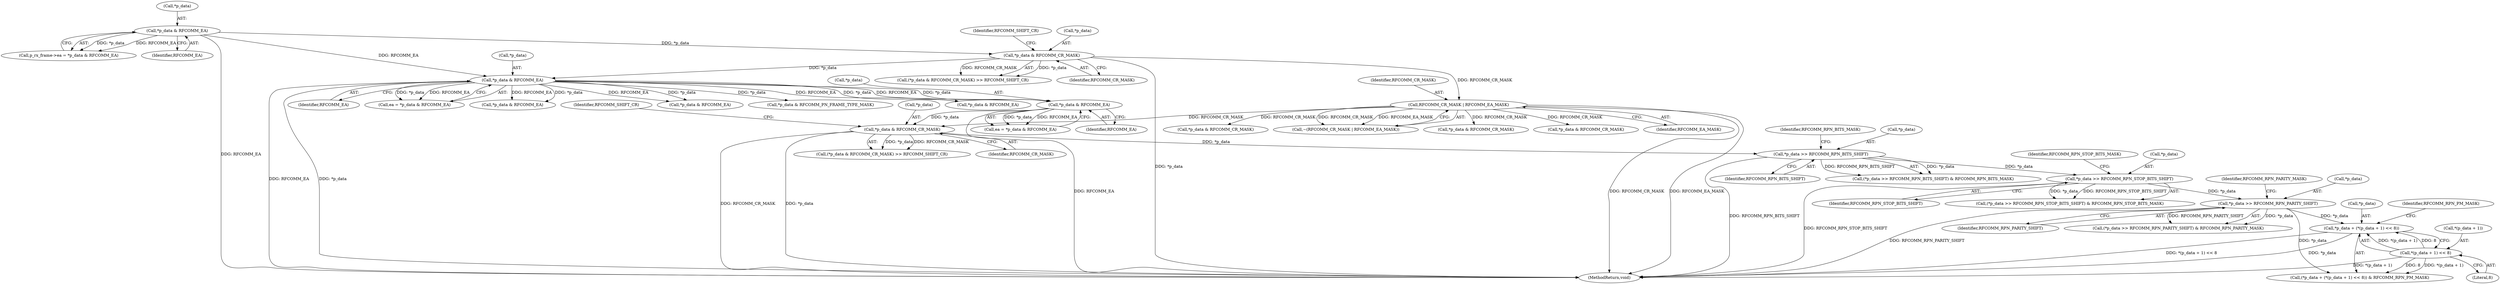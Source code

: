 digraph "0_Android_92a7bf8c44a236607c146240f3c0adc1ae01fedf@pointer" {
"1000916" [label="(Call,*p_data + (*(p_data + 1) << 8))"];
"1000852" [label="(Call,*p_data >> RFCOMM_RPN_PARITY_SHIFT)"];
"1000838" [label="(Call,*p_data >> RFCOMM_RPN_STOP_BITS_SHIFT)"];
"1000824" [label="(Call,*p_data >> RFCOMM_RPN_BITS_SHIFT)"];
"1000748" [label="(Call,*p_data & RFCOMM_CR_MASK)"];
"1000741" [label="(Call,*p_data & RFCOMM_EA)"];
"1000222" [label="(Call,*p_data & RFCOMM_EA)"];
"1000163" [label="(Call,*p_data & RFCOMM_CR_MASK)"];
"1000154" [label="(Call,*p_data & RFCOMM_EA)"];
"1000177" [label="(Call,RFCOMM_CR_MASK | RFCOMM_EA_MASK)"];
"1000919" [label="(Call,*(p_data + 1) << 8)"];
"1000920" [label="(Call,*(p_data + 1))"];
"1000179" [label="(Identifier,RFCOMM_EA_MASK)"];
"1000852" [label="(Call,*p_data >> RFCOMM_RPN_PARITY_SHIFT)"];
"1000838" [label="(Call,*p_data >> RFCOMM_RPN_STOP_BITS_SHIFT)"];
"1000827" [label="(Identifier,RFCOMM_RPN_BITS_SHIFT)"];
"1000163" [label="(Call,*p_data & RFCOMM_CR_MASK)"];
"1000571" [label="(Call,*p_data & RFCOMM_CR_MASK)"];
"1000851" [label="(Call,(*p_data >> RFCOMM_RPN_PARITY_SHIFT) & RFCOMM_RPN_PARITY_MASK)"];
"1000841" [label="(Identifier,RFCOMM_RPN_STOP_BITS_SHIFT)"];
"1000744" [label="(Identifier,RFCOMM_EA)"];
"1000335" [label="(Call,*p_data & RFCOMM_PN_FRAME_TYPE_MASK)"];
"1000177" [label="(Call,RFCOMM_CR_MASK | RFCOMM_EA_MASK)"];
"1000842" [label="(Identifier,RFCOMM_RPN_STOP_BITS_MASK)"];
"1000748" [label="(Call,*p_data & RFCOMM_CR_MASK)"];
"1000222" [label="(Call,*p_data & RFCOMM_EA)"];
"1000564" [label="(Call,*p_data & RFCOMM_EA)"];
"1000856" [label="(Identifier,RFCOMM_RPN_PARITY_MASK)"];
"1000739" [label="(Call,ea = *p_data & RFCOMM_EA)"];
"1000157" [label="(Identifier,RFCOMM_EA)"];
"1000154" [label="(Call,*p_data & RFCOMM_EA)"];
"1000751" [label="(Identifier,RFCOMM_CR_MASK)"];
"1000162" [label="(Call,(*p_data & RFCOMM_CR_MASK) >> RFCOMM_SHIFT_CR)"];
"1000837" [label="(Call,(*p_data >> RFCOMM_RPN_STOP_BITS_SHIFT) & RFCOMM_RPN_STOP_BITS_MASK)"];
"1000747" [label="(Call,(*p_data & RFCOMM_CR_MASK) >> RFCOMM_SHIFT_CR)"];
"1000741" [label="(Call,*p_data & RFCOMM_EA)"];
"1000176" [label="(Call,~(RFCOMM_CR_MASK | RFCOMM_EA_MASK))"];
"1000919" [label="(Call,*(p_data + 1) << 8)"];
"1000823" [label="(Call,(*p_data >> RFCOMM_RPN_BITS_SHIFT) & RFCOMM_RPN_BITS_MASK)"];
"1000825" [label="(Call,*p_data)"];
"1000828" [label="(Identifier,RFCOMM_RPN_BITS_MASK)"];
"1000924" [label="(Literal,8)"];
"1000853" [label="(Call,*p_data)"];
"1000917" [label="(Call,*p_data)"];
"1000824" [label="(Call,*p_data >> RFCOMM_RPN_BITS_SHIFT)"];
"1000150" [label="(Call,p_rx_frame->ea = *p_data & RFCOMM_EA)"];
"1000916" [label="(Call,*p_data + (*(p_data + 1) << 8))"];
"1001015" [label="(MethodReturn,void)"];
"1000225" [label="(Identifier,RFCOMM_EA)"];
"1000220" [label="(Call,ea = *p_data & RFCOMM_EA)"];
"1000705" [label="(Call,*p_data & RFCOMM_CR_MASK)"];
"1000223" [label="(Call,*p_data)"];
"1000839" [label="(Call,*p_data)"];
"1000855" [label="(Identifier,RFCOMM_RPN_PARITY_SHIFT)"];
"1000925" [label="(Identifier,RFCOMM_RPN_PM_MASK)"];
"1000752" [label="(Identifier,RFCOMM_SHIFT_CR)"];
"1000155" [label="(Call,*p_data)"];
"1000955" [label="(Call,*p_data & RFCOMM_CR_MASK)"];
"1000166" [label="(Identifier,RFCOMM_CR_MASK)"];
"1000692" [label="(Call,*p_data & RFCOMM_EA)"];
"1000749" [label="(Call,*p_data)"];
"1000948" [label="(Call,*p_data & RFCOMM_EA)"];
"1000167" [label="(Identifier,RFCOMM_SHIFT_CR)"];
"1000164" [label="(Call,*p_data)"];
"1000178" [label="(Identifier,RFCOMM_CR_MASK)"];
"1000742" [label="(Call,*p_data)"];
"1000915" [label="(Call,(*p_data + (*(p_data + 1) << 8)) & RFCOMM_RPN_PM_MASK)"];
"1000916" -> "1000915"  [label="AST: "];
"1000916" -> "1000919"  [label="CFG: "];
"1000917" -> "1000916"  [label="AST: "];
"1000919" -> "1000916"  [label="AST: "];
"1000925" -> "1000916"  [label="CFG: "];
"1000916" -> "1001015"  [label="DDG: *(p_data + 1) << 8"];
"1000916" -> "1001015"  [label="DDG: *p_data"];
"1000852" -> "1000916"  [label="DDG: *p_data"];
"1000919" -> "1000916"  [label="DDG: *(p_data + 1)"];
"1000919" -> "1000916"  [label="DDG: 8"];
"1000852" -> "1000851"  [label="AST: "];
"1000852" -> "1000855"  [label="CFG: "];
"1000853" -> "1000852"  [label="AST: "];
"1000855" -> "1000852"  [label="AST: "];
"1000856" -> "1000852"  [label="CFG: "];
"1000852" -> "1001015"  [label="DDG: RFCOMM_RPN_PARITY_SHIFT"];
"1000852" -> "1000851"  [label="DDG: *p_data"];
"1000852" -> "1000851"  [label="DDG: RFCOMM_RPN_PARITY_SHIFT"];
"1000838" -> "1000852"  [label="DDG: *p_data"];
"1000852" -> "1000915"  [label="DDG: *p_data"];
"1000838" -> "1000837"  [label="AST: "];
"1000838" -> "1000841"  [label="CFG: "];
"1000839" -> "1000838"  [label="AST: "];
"1000841" -> "1000838"  [label="AST: "];
"1000842" -> "1000838"  [label="CFG: "];
"1000838" -> "1001015"  [label="DDG: RFCOMM_RPN_STOP_BITS_SHIFT"];
"1000838" -> "1000837"  [label="DDG: *p_data"];
"1000838" -> "1000837"  [label="DDG: RFCOMM_RPN_STOP_BITS_SHIFT"];
"1000824" -> "1000838"  [label="DDG: *p_data"];
"1000824" -> "1000823"  [label="AST: "];
"1000824" -> "1000827"  [label="CFG: "];
"1000825" -> "1000824"  [label="AST: "];
"1000827" -> "1000824"  [label="AST: "];
"1000828" -> "1000824"  [label="CFG: "];
"1000824" -> "1001015"  [label="DDG: RFCOMM_RPN_BITS_SHIFT"];
"1000824" -> "1000823"  [label="DDG: *p_data"];
"1000824" -> "1000823"  [label="DDG: RFCOMM_RPN_BITS_SHIFT"];
"1000748" -> "1000824"  [label="DDG: *p_data"];
"1000748" -> "1000747"  [label="AST: "];
"1000748" -> "1000751"  [label="CFG: "];
"1000749" -> "1000748"  [label="AST: "];
"1000751" -> "1000748"  [label="AST: "];
"1000752" -> "1000748"  [label="CFG: "];
"1000748" -> "1001015"  [label="DDG: RFCOMM_CR_MASK"];
"1000748" -> "1001015"  [label="DDG: *p_data"];
"1000748" -> "1000747"  [label="DDG: *p_data"];
"1000748" -> "1000747"  [label="DDG: RFCOMM_CR_MASK"];
"1000741" -> "1000748"  [label="DDG: *p_data"];
"1000177" -> "1000748"  [label="DDG: RFCOMM_CR_MASK"];
"1000741" -> "1000739"  [label="AST: "];
"1000741" -> "1000744"  [label="CFG: "];
"1000742" -> "1000741"  [label="AST: "];
"1000744" -> "1000741"  [label="AST: "];
"1000739" -> "1000741"  [label="CFG: "];
"1000741" -> "1001015"  [label="DDG: RFCOMM_EA"];
"1000741" -> "1000739"  [label="DDG: *p_data"];
"1000741" -> "1000739"  [label="DDG: RFCOMM_EA"];
"1000222" -> "1000741"  [label="DDG: *p_data"];
"1000222" -> "1000741"  [label="DDG: RFCOMM_EA"];
"1000222" -> "1000220"  [label="AST: "];
"1000222" -> "1000225"  [label="CFG: "];
"1000223" -> "1000222"  [label="AST: "];
"1000225" -> "1000222"  [label="AST: "];
"1000220" -> "1000222"  [label="CFG: "];
"1000222" -> "1001015"  [label="DDG: RFCOMM_EA"];
"1000222" -> "1001015"  [label="DDG: *p_data"];
"1000222" -> "1000220"  [label="DDG: *p_data"];
"1000222" -> "1000220"  [label="DDG: RFCOMM_EA"];
"1000163" -> "1000222"  [label="DDG: *p_data"];
"1000154" -> "1000222"  [label="DDG: RFCOMM_EA"];
"1000222" -> "1000335"  [label="DDG: *p_data"];
"1000222" -> "1000564"  [label="DDG: *p_data"];
"1000222" -> "1000564"  [label="DDG: RFCOMM_EA"];
"1000222" -> "1000692"  [label="DDG: *p_data"];
"1000222" -> "1000692"  [label="DDG: RFCOMM_EA"];
"1000222" -> "1000948"  [label="DDG: *p_data"];
"1000222" -> "1000948"  [label="DDG: RFCOMM_EA"];
"1000163" -> "1000162"  [label="AST: "];
"1000163" -> "1000166"  [label="CFG: "];
"1000164" -> "1000163"  [label="AST: "];
"1000166" -> "1000163"  [label="AST: "];
"1000167" -> "1000163"  [label="CFG: "];
"1000163" -> "1001015"  [label="DDG: *p_data"];
"1000163" -> "1000162"  [label="DDG: *p_data"];
"1000163" -> "1000162"  [label="DDG: RFCOMM_CR_MASK"];
"1000154" -> "1000163"  [label="DDG: *p_data"];
"1000163" -> "1000177"  [label="DDG: RFCOMM_CR_MASK"];
"1000154" -> "1000150"  [label="AST: "];
"1000154" -> "1000157"  [label="CFG: "];
"1000155" -> "1000154"  [label="AST: "];
"1000157" -> "1000154"  [label="AST: "];
"1000150" -> "1000154"  [label="CFG: "];
"1000154" -> "1001015"  [label="DDG: RFCOMM_EA"];
"1000154" -> "1000150"  [label="DDG: *p_data"];
"1000154" -> "1000150"  [label="DDG: RFCOMM_EA"];
"1000177" -> "1000176"  [label="AST: "];
"1000177" -> "1000179"  [label="CFG: "];
"1000178" -> "1000177"  [label="AST: "];
"1000179" -> "1000177"  [label="AST: "];
"1000176" -> "1000177"  [label="CFG: "];
"1000177" -> "1001015"  [label="DDG: RFCOMM_CR_MASK"];
"1000177" -> "1001015"  [label="DDG: RFCOMM_EA_MASK"];
"1000177" -> "1000176"  [label="DDG: RFCOMM_CR_MASK"];
"1000177" -> "1000176"  [label="DDG: RFCOMM_EA_MASK"];
"1000177" -> "1000571"  [label="DDG: RFCOMM_CR_MASK"];
"1000177" -> "1000705"  [label="DDG: RFCOMM_CR_MASK"];
"1000177" -> "1000955"  [label="DDG: RFCOMM_CR_MASK"];
"1000919" -> "1000924"  [label="CFG: "];
"1000920" -> "1000919"  [label="AST: "];
"1000924" -> "1000919"  [label="AST: "];
"1000919" -> "1001015"  [label="DDG: *(p_data + 1)"];
"1000919" -> "1000915"  [label="DDG: *(p_data + 1)"];
"1000919" -> "1000915"  [label="DDG: 8"];
}
